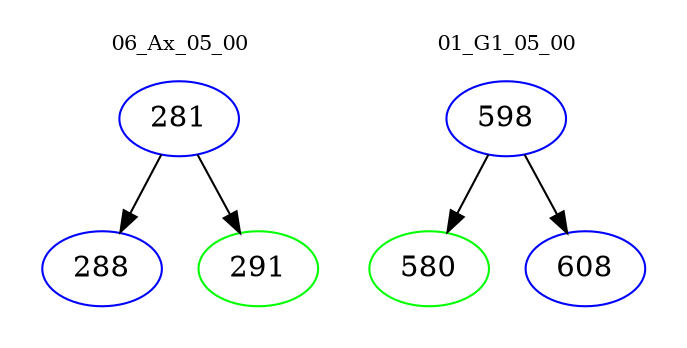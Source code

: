 digraph{
subgraph cluster_0 {
color = white
label = "06_Ax_05_00";
fontsize=10;
T0_281 [label="281", color="blue"]
T0_281 -> T0_288 [color="black"]
T0_288 [label="288", color="blue"]
T0_281 -> T0_291 [color="black"]
T0_291 [label="291", color="green"]
}
subgraph cluster_1 {
color = white
label = "01_G1_05_00";
fontsize=10;
T1_598 [label="598", color="blue"]
T1_598 -> T1_580 [color="black"]
T1_580 [label="580", color="green"]
T1_598 -> T1_608 [color="black"]
T1_608 [label="608", color="blue"]
}
}

